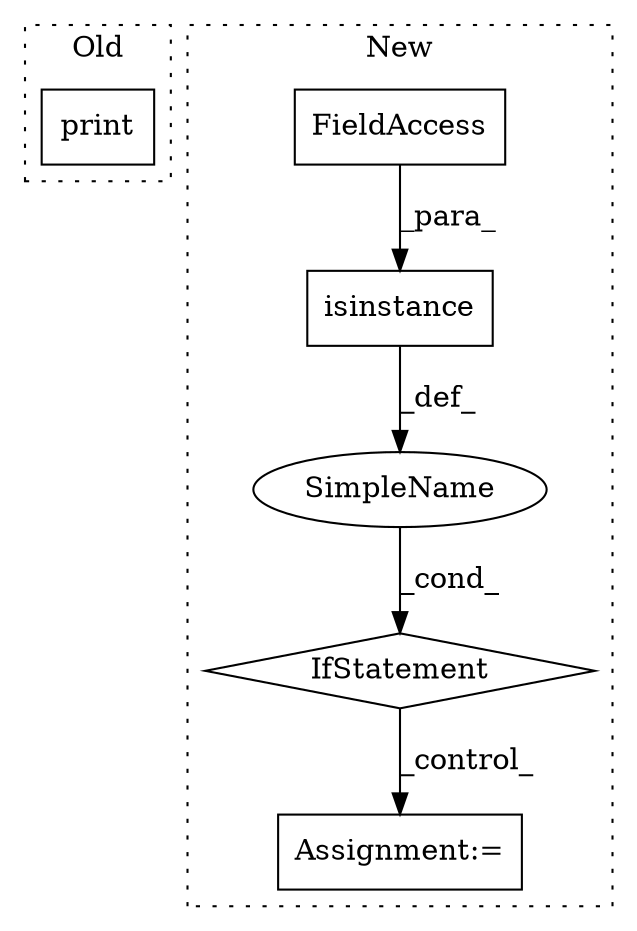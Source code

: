 digraph G {
subgraph cluster0 {
1 [label="print" a="32" s="17330,17347" l="6,1" shape="box"];
label = "Old";
style="dotted";
}
subgraph cluster1 {
2 [label="isinstance" a="32" s="17830,17904" l="11,1" shape="box"];
3 [label="IfStatement" a="25" s="17826,17905" l="4,2" shape="diamond"];
4 [label="FieldAccess" a="22" s="17855" l="49" shape="box"];
5 [label="Assignment:=" a="7" s="18927,19020" l="57,2" shape="box"];
6 [label="SimpleName" a="42" s="" l="" shape="ellipse"];
label = "New";
style="dotted";
}
2 -> 6 [label="_def_"];
3 -> 5 [label="_control_"];
4 -> 2 [label="_para_"];
6 -> 3 [label="_cond_"];
}